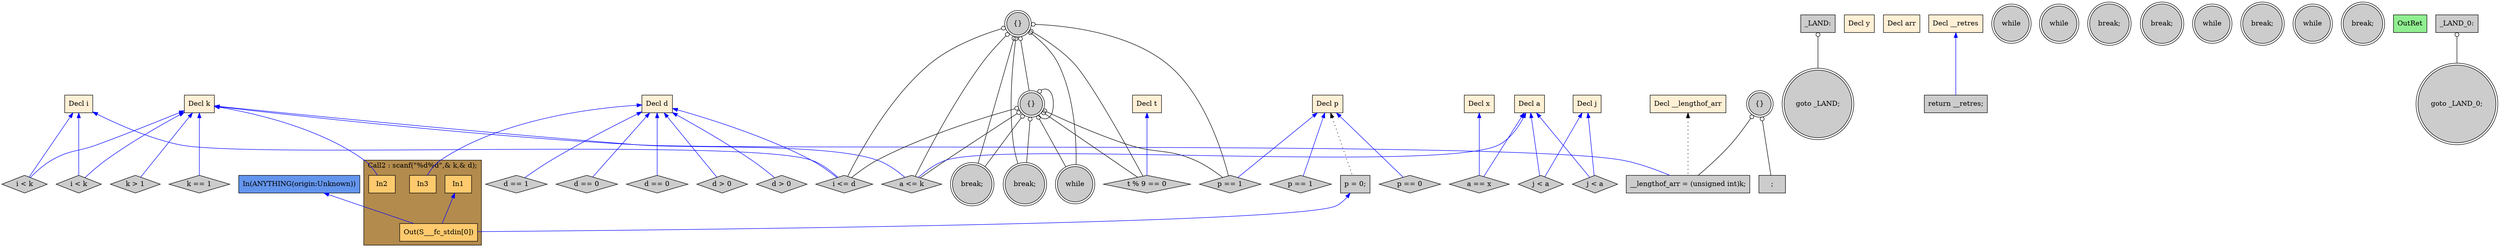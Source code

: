 digraph G {
  rankdir=TB;
  node [style="filled", ];
  32 [label="k > 1", fillcolor="#CCCCCC", shape=diamond, ];
  33 [label="goto _LAND;", fillcolor="#CCCCCC", shape=doublecircle, ];
  34 [label="_LAND:", fillcolor="#CCCCCC", shape=box, ];
  2 [label="Decl i", fillcolor="#FFEFD5", shape=box, ];
  35 [label="{}", fillcolor="#CCCCCC", shape=doublecircle, ];
  3 [label="Decl j", fillcolor="#FFEFD5", shape=box, ];
  36 [label="while", fillcolor="#CCCCCC", shape=doublecircle, ];
  4 [label="Decl d", fillcolor="#FFEFD5", shape=box, ];
  37 [label="i <= d", fillcolor="#CCCCCC", shape=diamond, ];
  5 [label="Decl k", fillcolor="#FFEFD5", shape=box, ];
  38 [label="{}", fillcolor="#CCCCCC", shape=doublecircle, ];
  6 [label="Decl t", fillcolor="#FFEFD5", shape=box, ];
  39 [label="t % 9 == 0", fillcolor="#CCCCCC", shape=diamond, ];
  7 [label="Decl a", fillcolor="#FFEFD5", shape=box, ];
  40 [label="a <= k", fillcolor="#CCCCCC", shape=diamond, ];
  8 [label="Decl p", fillcolor="#FFEFD5", shape=box, ];
  41 [label="p == 1", fillcolor="#CCCCCC", shape=diamond, ];
  9 [label="Decl x", fillcolor="#FFEFD5", shape=box, ];
  42 [label="break;", fillcolor="#CCCCCC", shape=doublecircle, ];
  10 [label="Decl y", fillcolor="#FFEFD5", shape=box, ];
  43 [label="break;", fillcolor="#CCCCCC", shape=doublecircle, ];
  11 [label="Decl arr", fillcolor="#FFEFD5", shape=box, ];
  44 [label="p == 1", fillcolor="#CCCCCC", shape=diamond, ];
  12 [label="Decl __lengthof_arr", fillcolor="#FFEFD5", shape=box, ];
  45 [label="d > 0", fillcolor="#CCCCCC", shape=diamond, ];
  13 [label="Decl __retres", fillcolor="#FFEFD5", shape=box, ];
  46 [label="a == x", fillcolor="#CCCCCC", shape=diamond, ];
  14 [label="p = 0;", fillcolor="#CCCCCC", shape=box, ];
  47 [label="while", fillcolor="#CCCCCC", shape=doublecircle, ];
  48 [label="j < a", fillcolor="#CCCCCC", shape=diamond, ];
  16 [label="In1", fillcolor="#FFCA6E", shape=box, ];
  49 [label="while", fillcolor="#CCCCCC", shape=doublecircle, ];
  17 [label="In2", fillcolor="#FFCA6E", shape=box, ];
  50 [label="j < a", fillcolor="#CCCCCC", shape=diamond, ];
  18 [label="In3", fillcolor="#FFCA6E", shape=box, ];
  51 [label="break;", fillcolor="#CCCCCC", shape=doublecircle, ];
  19 [label="Out(S___fc_stdin[0])", fillcolor="#FFCA6E", shape=box, ];
  52 [label="break;", fillcolor="#CCCCCC", shape=doublecircle, ];
  20 [label="{}", fillcolor="#CCCCCC", shape=doublecircle, ];
  53 [label="while", fillcolor="#CCCCCC", shape=doublecircle, ];
  21 [label=";", fillcolor="#CCCCCC", shape=box, ];
  54 [label="i < k", fillcolor="#CCCCCC", shape=diamond, ];
  22 [label="__lengthof_arr = (unsigned int)k;", fillcolor="#CCCCCC",
      shape=box, ];
  55 [label="break;", fillcolor="#CCCCCC", shape=doublecircle, ];
  23 [label="while", fillcolor="#CCCCCC", shape=doublecircle, ];
  56 [label="p == 0", fillcolor="#CCCCCC", shape=diamond, ];
  24 [label="i < k", fillcolor="#CCCCCC", shape=diamond, ];
  57 [label="d > 0", fillcolor="#CCCCCC", shape=diamond, ];
  25 [label="break;", fillcolor="#CCCCCC", shape=doublecircle, ];
  58 [label="return __retres;", fillcolor="#CCCCCC", shape=box, ];
  26 [label="d == 1", fillcolor="#CCCCCC", shape=diamond, ];
  59 [label="OutRet", fillcolor="#90EE90", shape=box, ];
  27 [label="d == 0", fillcolor="#CCCCCC", shape=diamond, ];
  60 [label="In(ANYTHING(origin:Unknown))", fillcolor="#6495ED", shape=box, ];
  28 [label="k == 1", fillcolor="#CCCCCC", shape=diamond, ];
  29 [label="goto _LAND_0;", fillcolor="#CCCCCC", shape=doublecircle, ];
  30 [label="_LAND_0:", fillcolor="#CCCCCC", shape=box, ];
  31 [label="d == 0", fillcolor="#CCCCCC", shape=diamond, ];
  
  subgraph cluster_Call2 { label="Call2 : scanf(\"%d%d\",& k,& d);";
                           fillcolor="#B38B4D"; style="filled"; 19;18;17;16;
     };
  
  edge [dir=back, ];
  5 -> 32 [color="#0000FF", ];
  34 -> 33 [color="#000000", arrowtail=odot, ];
  35 -> 36 [color="#000000", arrowtail=odot, ];
  38 -> 36 [color="#000000", arrowtail=odot, ];
  2 -> 37 [color="#0000FF", ];
  4 -> 37 [color="#0000FF", ];
  35 -> 37 [color="#000000", arrowtail=odot, ];
  38 -> 37 [color="#000000", arrowtail=odot, ];
  35 -> 38 [color="#000000", arrowtail=odot, ];
  38 -> 38 [color="#000000", arrowtail=odot, ];
  6 -> 39 [color="#0000FF", ];
  35 -> 39 [color="#000000", arrowtail=odot, ];
  38 -> 39 [color="#000000", arrowtail=odot, ];
  5 -> 40 [color="#0000FF", ];
  7 -> 40 [color="#0000FF", ];
  35 -> 40 [color="#000000", arrowtail=odot, ];
  38 -> 40 [color="#000000", arrowtail=odot, ];
  8 -> 41 [color="#0000FF", ];
  35 -> 41 [color="#000000", arrowtail=odot, ];
  38 -> 41 [color="#000000", arrowtail=odot, ];
  35 -> 42 [color="#000000", arrowtail=odot, ];
  38 -> 42 [color="#000000", arrowtail=odot, ];
  35 -> 43 [color="#000000", arrowtail=odot, ];
  38 -> 43 [color="#000000", arrowtail=odot, ];
  8 -> 44 [color="#0000FF", ];
  4 -> 45 [color="#0000FF", ];
  7 -> 46 [color="#0000FF", ];
  9 -> 46 [color="#0000FF", ];
  8 -> 14 [color="#000000", style="dotted", ];
  3 -> 48 [color="#0000FF", ];
  7 -> 48 [color="#0000FF", ];
  5 -> 17 [color="#0000FF", ];
  3 -> 50 [color="#0000FF", ];
  7 -> 50 [color="#0000FF", ];
  4 -> 18 [color="#0000FF", ];
  14 -> 19 [color="#0000FF", ];
  16 -> 19 [color="#0000FF", ];
  60 -> 19 [color="#0000FF", ];
  20 -> 21 [color="#000000", arrowtail=odot, ];
  2 -> 54 [color="#0000FF", ];
  5 -> 54 [color="#0000FF", ];
  5 -> 22 [color="#0000FF", ];
  12 -> 22 [color="#000000", style="dotted", ];
  20 -> 22 [color="#000000", arrowtail=odot, ];
  8 -> 56 [color="#0000FF", ];
  2 -> 24 [color="#0000FF", ];
  5 -> 24 [color="#0000FF", ];
  4 -> 57 [color="#0000FF", ];
  13 -> 58 [color="#0000FF", ];
  4 -> 26 [color="#0000FF", ];
  4 -> 27 [color="#0000FF", ];
  5 -> 28 [color="#0000FF", ];
  30 -> 29 [color="#000000", arrowtail=odot, ];
  4 -> 31 [color="#0000FF", ];
  
  }